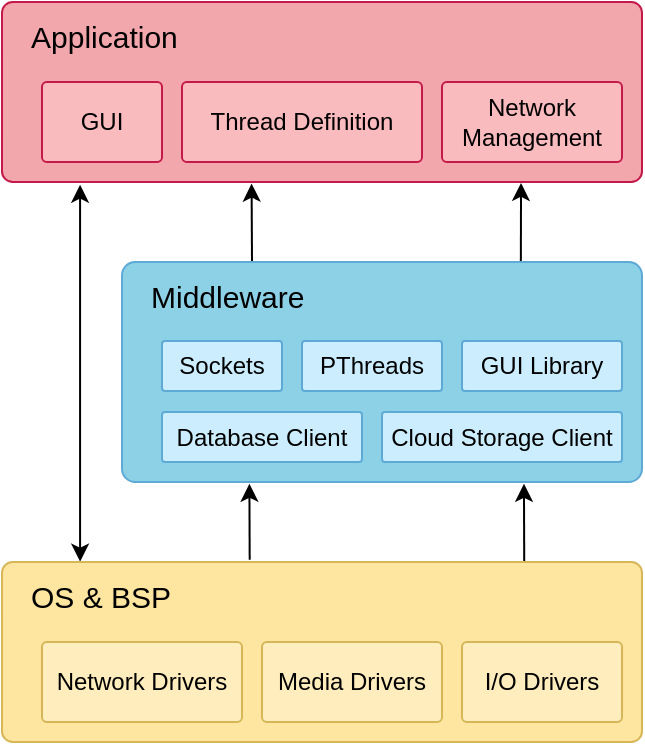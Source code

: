 <mxfile version="13.9.2" type="device"><diagram id="8eq3B91bMfPLC0lIA1fI" name="Page-1"><mxGraphModel dx="524" dy="587" grid="1" gridSize="10" guides="1" tooltips="1" connect="1" arrows="1" fold="1" page="1" pageScale="1" pageWidth="827" pageHeight="1169" math="0" shadow="0"><root><mxCell id="0"/><mxCell id="1" parent="0"/><mxCell id="eqeb-5WLaRDkCpeL1OF8-1" value="&amp;nbsp; &amp;nbsp;Application" style="rounded=1;whiteSpace=wrap;html=1;align=left;verticalAlign=top;arcSize=6;fontSize=15;spacingTop=2;fillColor=#F2A7AC;strokeColor=#C41949;" parent="1" vertex="1"><mxGeometry x="280" y="190" width="320" height="90" as="geometry"/></mxCell><mxCell id="eqeb-5WLaRDkCpeL1OF8-26" style="rounded=0;orthogonalLoop=1;jettySize=auto;html=1;exitX=0.767;exitY=0.002;exitDx=0;exitDy=0;entryX=0.811;entryY=1.005;entryDx=0;entryDy=0;entryPerimeter=0;startArrow=none;startFill=0;fontSize=16;endArrow=classic;endFill=1;exitPerimeter=0;" parent="1" source="eqeb-5WLaRDkCpeL1OF8-2" target="eqeb-5WLaRDkCpeL1OF8-1" edge="1"><mxGeometry relative="1" as="geometry"/></mxCell><mxCell id="eqeb-5WLaRDkCpeL1OF8-27" style="rounded=0;orthogonalLoop=1;jettySize=auto;html=1;exitX=0.25;exitY=0;exitDx=0;exitDy=0;entryX=0.39;entryY=1.009;entryDx=0;entryDy=0;entryPerimeter=0;startArrow=none;startFill=0;fontSize=16;endArrow=classic;endFill=1;" parent="1" source="eqeb-5WLaRDkCpeL1OF8-2" target="eqeb-5WLaRDkCpeL1OF8-1" edge="1"><mxGeometry relative="1" as="geometry"/></mxCell><mxCell id="eqeb-5WLaRDkCpeL1OF8-28" style="rounded=0;orthogonalLoop=1;jettySize=auto;html=1;exitX=0.245;exitY=1.008;exitDx=0;exitDy=0;startArrow=classic;startFill=1;fontSize=16;endArrow=none;endFill=0;exitPerimeter=0;entryX=0.387;entryY=-0.012;entryDx=0;entryDy=0;entryPerimeter=0;" parent="1" source="eqeb-5WLaRDkCpeL1OF8-2" edge="1" target="eqeb-5WLaRDkCpeL1OF8-3"><mxGeometry relative="1" as="geometry"><mxPoint x="398" y="469" as="targetPoint"/></mxGeometry></mxCell><mxCell id="eqeb-5WLaRDkCpeL1OF8-29" style="rounded=0;orthogonalLoop=1;jettySize=auto;html=1;entryX=0.816;entryY=0.006;entryDx=0;entryDy=0;entryPerimeter=0;startArrow=classic;startFill=1;fontSize=16;endArrow=none;endFill=0;exitX=0.773;exitY=1.008;exitDx=0;exitDy=0;exitPerimeter=0;" parent="1" target="eqeb-5WLaRDkCpeL1OF8-3" edge="1" source="eqeb-5WLaRDkCpeL1OF8-2"><mxGeometry relative="1" as="geometry"><mxPoint x="534" y="432" as="sourcePoint"/></mxGeometry></mxCell><mxCell id="eqeb-5WLaRDkCpeL1OF8-2" value="&amp;nbsp; &amp;nbsp;Middleware" style="rounded=1;whiteSpace=wrap;html=1;align=left;verticalAlign=top;arcSize=6;fontSize=15;spacingTop=2;strokeColor=#5EAAD6;fillColor=#8CD1E6;" parent="1" vertex="1"><mxGeometry x="340" y="320" width="260" height="110" as="geometry"/></mxCell><mxCell id="eqeb-5WLaRDkCpeL1OF8-4" style="rounded=0;orthogonalLoop=1;jettySize=auto;html=1;entryX=0.122;entryY=1.015;entryDx=0;entryDy=0;entryPerimeter=0;exitX=0.122;exitY=-0.002;exitDx=0;exitDy=0;exitPerimeter=0;startArrow=classic;startFill=1;" parent="1" source="eqeb-5WLaRDkCpeL1OF8-3" target="eqeb-5WLaRDkCpeL1OF8-1" edge="1"><mxGeometry relative="1" as="geometry"><mxPoint x="250" y="460" as="sourcePoint"/><mxPoint x="270" y="270" as="targetPoint"/></mxGeometry></mxCell><mxCell id="eqeb-5WLaRDkCpeL1OF8-3" value="&amp;nbsp; &amp;nbsp;OS &amp;amp; BSP" style="rounded=1;whiteSpace=wrap;html=1;align=left;verticalAlign=top;arcSize=6;fontSize=15;strokeColor=#d6b656;spacingTop=2;fillColor=#FEE5A0;" parent="1" vertex="1"><mxGeometry x="280" y="470" width="320" height="90" as="geometry"/></mxCell><mxCell id="eqeb-5WLaRDkCpeL1OF8-8" value="Cloud Storage Client" style="rounded=1;whiteSpace=wrap;html=1;align=center;verticalAlign=middle;arcSize=6;strokeColor=#5EAAD6;fillColor=#CBEDFE;" parent="1" vertex="1"><mxGeometry x="470" y="395" width="120" height="25" as="geometry"/></mxCell><mxCell id="_bqQ9Q9TF_6deQy5t1dj-5" value="Network Management" style="rounded=1;whiteSpace=wrap;html=1;align=center;verticalAlign=middle;arcSize=6;strokeColor=#C41949;fillColor=#FABBBE;" parent="1" vertex="1"><mxGeometry x="500" y="230" width="90" height="40" as="geometry"/></mxCell><mxCell id="TzkoQVHzvsXKt21JBpFG-1" value="Database Client" style="rounded=1;whiteSpace=wrap;html=1;align=center;verticalAlign=middle;arcSize=6;strokeColor=#5EAAD6;fillColor=#CBEDFE;" vertex="1" parent="1"><mxGeometry x="360" y="395" width="100" height="25" as="geometry"/></mxCell><mxCell id="TzkoQVHzvsXKt21JBpFG-3" value="PThreads" style="rounded=1;whiteSpace=wrap;html=1;align=center;verticalAlign=middle;arcSize=6;strokeColor=#5EAAD6;fillColor=#CBEDFE;" vertex="1" parent="1"><mxGeometry x="430" y="359.5" width="70" height="25" as="geometry"/></mxCell><mxCell id="TzkoQVHzvsXKt21JBpFG-4" value="Sockets" style="rounded=1;whiteSpace=wrap;html=1;align=center;verticalAlign=middle;arcSize=6;strokeColor=#5EAAD6;fillColor=#CBEDFE;" vertex="1" parent="1"><mxGeometry x="360" y="359.5" width="60" height="25" as="geometry"/></mxCell><mxCell id="TzkoQVHzvsXKt21JBpFG-5" value="GUI Library" style="rounded=1;whiteSpace=wrap;html=1;align=center;verticalAlign=middle;arcSize=6;strokeColor=#5EAAD6;fillColor=#CBEDFE;" vertex="1" parent="1"><mxGeometry x="510" y="359.5" width="80" height="25" as="geometry"/></mxCell><mxCell id="TzkoQVHzvsXKt21JBpFG-7" value="Network Drivers" style="rounded=1;whiteSpace=wrap;html=1;align=center;verticalAlign=middle;arcSize=6;strokeColor=#d6b656;fillColor=#FFEDBD;" vertex="1" parent="1"><mxGeometry x="300" y="510" width="100" height="40" as="geometry"/></mxCell><mxCell id="TzkoQVHzvsXKt21JBpFG-8" value="Media Drivers" style="rounded=1;whiteSpace=wrap;html=1;align=center;verticalAlign=middle;arcSize=6;strokeColor=#d6b656;fillColor=#FFEDBD;" vertex="1" parent="1"><mxGeometry x="410" y="510" width="90" height="40" as="geometry"/></mxCell><mxCell id="TzkoQVHzvsXKt21JBpFG-9" value="I/O Drivers" style="rounded=1;whiteSpace=wrap;html=1;align=center;verticalAlign=middle;arcSize=6;strokeColor=#d6b656;fillColor=#FFEDBD;" vertex="1" parent="1"><mxGeometry x="510" y="510" width="80" height="40" as="geometry"/></mxCell><mxCell id="TzkoQVHzvsXKt21JBpFG-10" value="Thread Definition" style="rounded=1;whiteSpace=wrap;html=1;align=center;verticalAlign=middle;arcSize=6;strokeColor=#C41949;fillColor=#FABBBE;" vertex="1" parent="1"><mxGeometry x="370" y="230" width="120" height="40" as="geometry"/></mxCell><mxCell id="TzkoQVHzvsXKt21JBpFG-11" value="GUI" style="rounded=1;whiteSpace=wrap;html=1;align=center;verticalAlign=middle;arcSize=6;strokeColor=#C41949;fillColor=#FABBBE;" vertex="1" parent="1"><mxGeometry x="300" y="230" width="60" height="40" as="geometry"/></mxCell></root></mxGraphModel></diagram></mxfile>